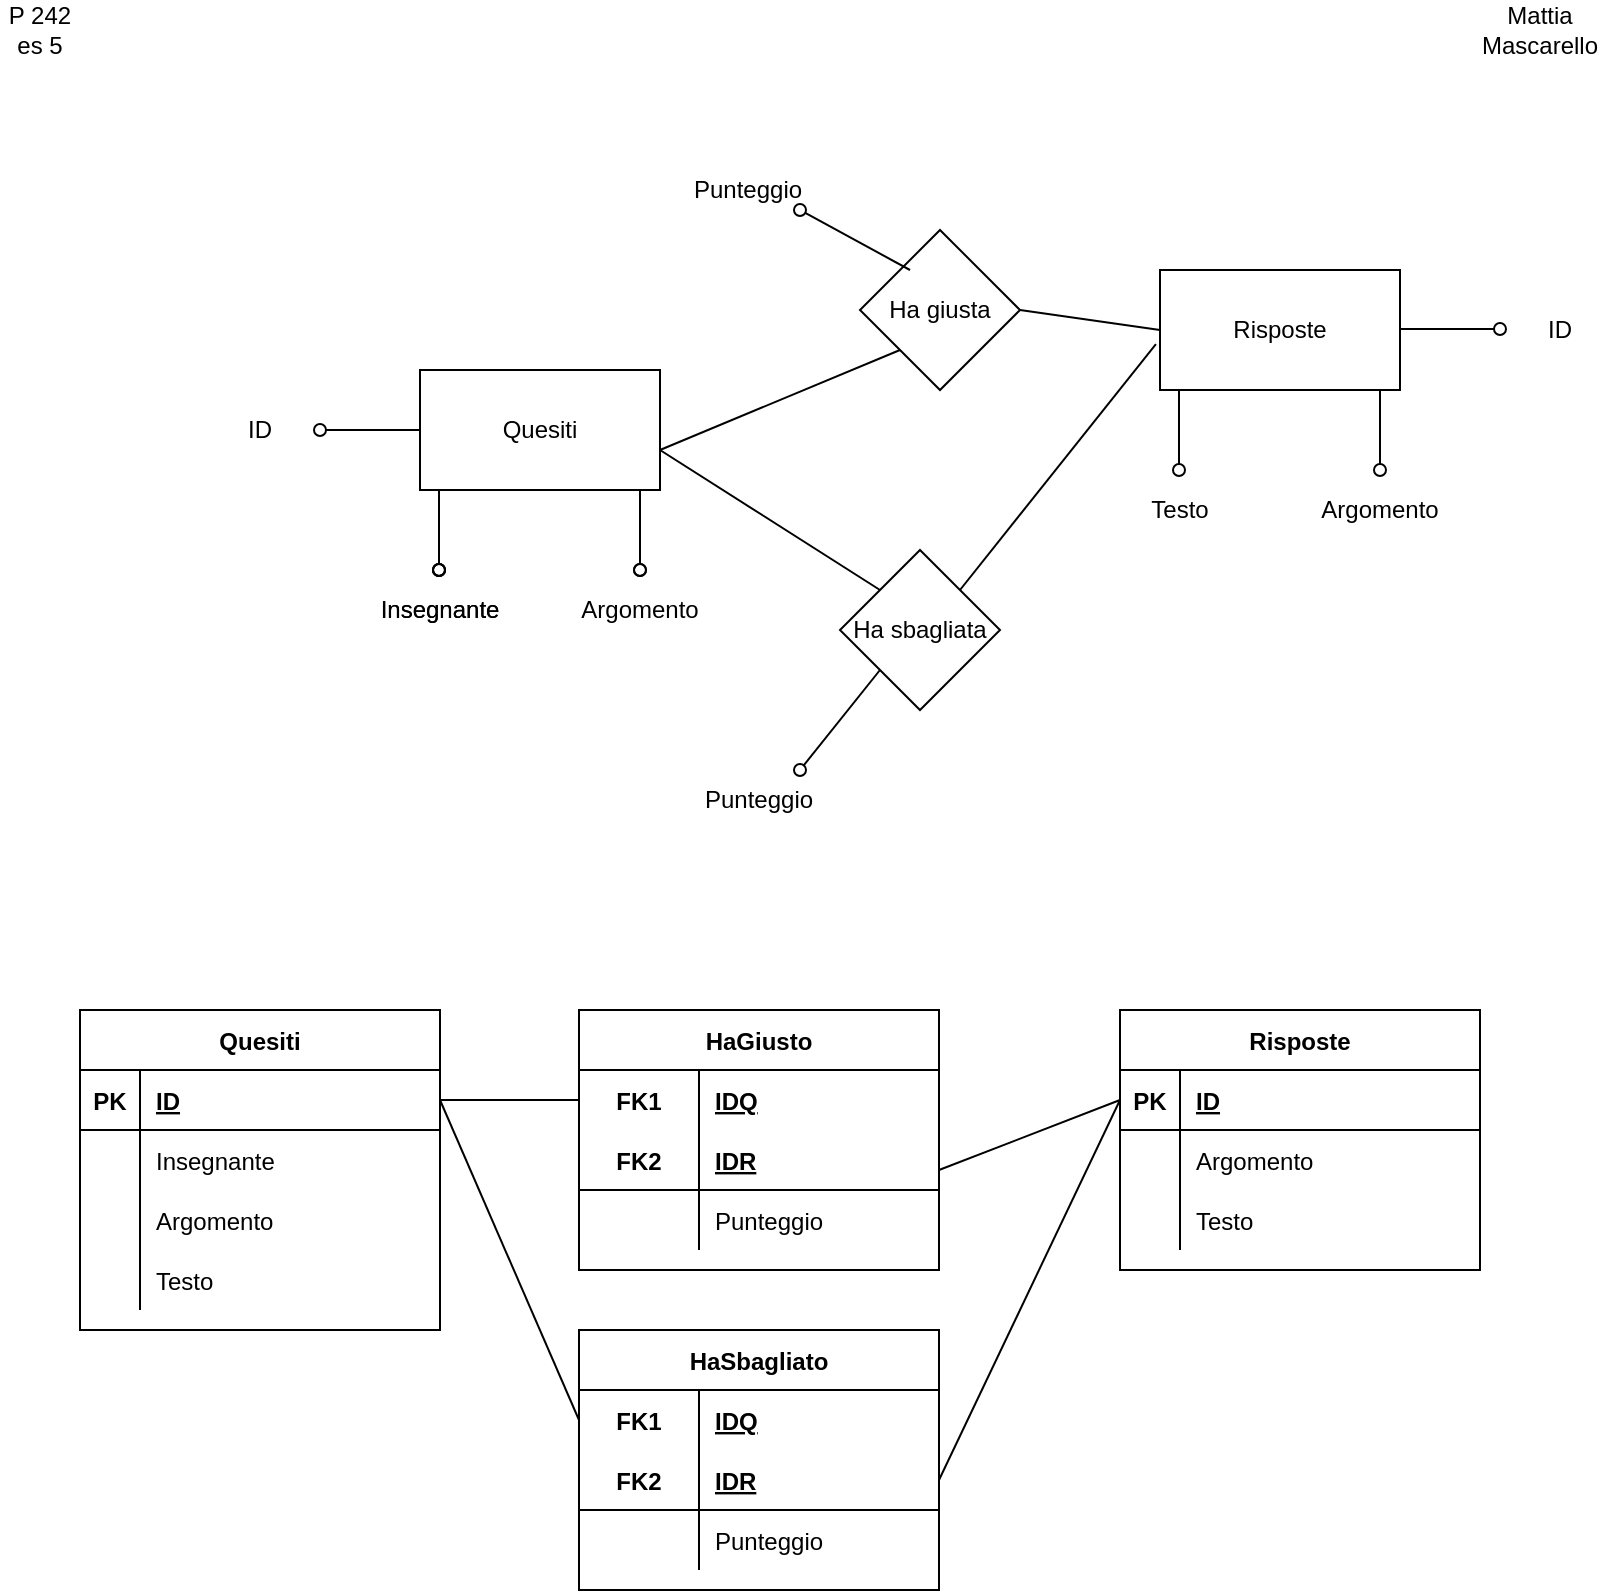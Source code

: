 <mxfile version="14.6.12" type="device"><diagram id="Z28WppcbpqPBc0EVkwqW" name="Page-1"><mxGraphModel dx="431" dy="700" grid="1" gridSize="10" guides="1" tooltips="1" connect="1" arrows="1" fold="1" page="1" pageScale="1" pageWidth="827" pageHeight="1169" math="0" shadow="0"><root><mxCell id="0"/><mxCell id="1" parent="0"/><mxCell id="6OZVVLIJ48r88DSdXdcy-1" value="Quesiti" style="rounded=0;whiteSpace=wrap;html=1;" vertex="1" parent="1"><mxGeometry x="230" y="200" width="120" height="60" as="geometry"/></mxCell><mxCell id="6OZVVLIJ48r88DSdXdcy-2" value="" style="endArrow=oval;html=1;endFill=0;" edge="1" parent="1"><mxGeometry width="50" height="50" relative="1" as="geometry"><mxPoint x="230" y="230" as="sourcePoint"/><mxPoint x="180" y="230" as="targetPoint"/></mxGeometry></mxCell><mxCell id="6OZVVLIJ48r88DSdXdcy-3" value="ID" style="text;html=1;strokeColor=none;fillColor=none;align=center;verticalAlign=middle;whiteSpace=wrap;rounded=0;" vertex="1" parent="1"><mxGeometry x="130" y="220" width="40" height="20" as="geometry"/></mxCell><mxCell id="6OZVVLIJ48r88DSdXdcy-4" value="" style="endArrow=oval;html=1;endFill=0;exitX=0.5;exitY=1;exitDx=0;exitDy=0;" edge="1" parent="1"><mxGeometry width="50" height="50" relative="1" as="geometry"><mxPoint x="239.5" y="260" as="sourcePoint"/><mxPoint x="239.5" y="300" as="targetPoint"/></mxGeometry></mxCell><mxCell id="6OZVVLIJ48r88DSdXdcy-5" value="Insegnante" style="text;html=1;strokeColor=none;fillColor=none;align=center;verticalAlign=middle;whiteSpace=wrap;rounded=0;" vertex="1" parent="1"><mxGeometry x="220" y="310" width="40" height="20" as="geometry"/></mxCell><mxCell id="6OZVVLIJ48r88DSdXdcy-7" value="" style="endArrow=oval;html=1;endFill=0;exitX=0.5;exitY=1;exitDx=0;exitDy=0;" edge="1" parent="1"><mxGeometry width="50" height="50" relative="1" as="geometry"><mxPoint x="340" y="260" as="sourcePoint"/><mxPoint x="340" y="300" as="targetPoint"/></mxGeometry></mxCell><mxCell id="6OZVVLIJ48r88DSdXdcy-8" value="Argomento" style="text;html=1;strokeColor=none;fillColor=none;align=center;verticalAlign=middle;whiteSpace=wrap;rounded=0;" vertex="1" parent="1"><mxGeometry x="320" y="310" width="40" height="20" as="geometry"/></mxCell><mxCell id="6OZVVLIJ48r88DSdXdcy-10" value="Ha giusta" style="rhombus;whiteSpace=wrap;html=1;" vertex="1" parent="1"><mxGeometry x="450" y="130" width="80" height="80" as="geometry"/></mxCell><mxCell id="6OZVVLIJ48r88DSdXdcy-11" value="Ha sbagliata" style="rhombus;whiteSpace=wrap;html=1;" vertex="1" parent="1"><mxGeometry x="440" y="290" width="80" height="80" as="geometry"/></mxCell><mxCell id="6OZVVLIJ48r88DSdXdcy-12" value="" style="endArrow=none;html=1;entryX=0;entryY=0;entryDx=0;entryDy=0;" edge="1" parent="1" target="6OZVVLIJ48r88DSdXdcy-11"><mxGeometry width="50" height="50" relative="1" as="geometry"><mxPoint x="350" y="240" as="sourcePoint"/><mxPoint x="400" y="205" as="targetPoint"/></mxGeometry></mxCell><mxCell id="6OZVVLIJ48r88DSdXdcy-13" value="" style="endArrow=none;html=1;entryX=0;entryY=1;entryDx=0;entryDy=0;" edge="1" parent="1" target="6OZVVLIJ48r88DSdXdcy-10"><mxGeometry width="50" height="50" relative="1" as="geometry"><mxPoint x="350" y="240" as="sourcePoint"/><mxPoint x="460" y="295" as="targetPoint"/></mxGeometry></mxCell><mxCell id="6OZVVLIJ48r88DSdXdcy-16" value="" style="endArrow=oval;html=1;endFill=0;" edge="1" parent="1"><mxGeometry width="50" height="50" relative="1" as="geometry"><mxPoint x="475" y="150" as="sourcePoint"/><mxPoint x="420" y="120" as="targetPoint"/></mxGeometry></mxCell><mxCell id="6OZVVLIJ48r88DSdXdcy-17" value="Punteggio" style="text;html=1;strokeColor=none;fillColor=none;align=center;verticalAlign=middle;whiteSpace=wrap;rounded=0;" vertex="1" parent="1"><mxGeometry x="374" y="100" width="40" height="20" as="geometry"/></mxCell><mxCell id="6OZVVLIJ48r88DSdXdcy-19" value="" style="endArrow=oval;html=1;endFill=0;exitX=0;exitY=1;exitDx=0;exitDy=0;" edge="1" parent="1" source="6OZVVLIJ48r88DSdXdcy-11"><mxGeometry width="50" height="50" relative="1" as="geometry"><mxPoint x="520" y="290" as="sourcePoint"/><mxPoint x="420" y="400" as="targetPoint"/></mxGeometry></mxCell><mxCell id="6OZVVLIJ48r88DSdXdcy-20" value="Punteggio" style="text;html=1;strokeColor=none;fillColor=none;align=center;verticalAlign=middle;whiteSpace=wrap;rounded=0;" vertex="1" parent="1"><mxGeometry x="374" y="410" width="51" height="10" as="geometry"/></mxCell><mxCell id="6OZVVLIJ48r88DSdXdcy-21" value="Risposte" style="rounded=0;whiteSpace=wrap;html=1;" vertex="1" parent="1"><mxGeometry x="600" y="150" width="120" height="60" as="geometry"/></mxCell><mxCell id="6OZVVLIJ48r88DSdXdcy-22" value="" style="endArrow=none;html=1;endFill=0;startArrow=oval;startFill=0;" edge="1" parent="1"><mxGeometry width="50" height="50" relative="1" as="geometry"><mxPoint x="770" y="179.5" as="sourcePoint"/><mxPoint x="720" y="179.5" as="targetPoint"/></mxGeometry></mxCell><mxCell id="6OZVVLIJ48r88DSdXdcy-23" value="ID" style="text;html=1;strokeColor=none;fillColor=none;align=center;verticalAlign=middle;whiteSpace=wrap;rounded=0;" vertex="1" parent="1"><mxGeometry x="780" y="170" width="40" height="20" as="geometry"/></mxCell><mxCell id="6OZVVLIJ48r88DSdXdcy-25" value="" style="endArrow=oval;html=1;endFill=0;exitX=0.5;exitY=1;exitDx=0;exitDy=0;" edge="1" parent="1"><mxGeometry width="50" height="50" relative="1" as="geometry"><mxPoint x="239.5" y="260" as="sourcePoint"/><mxPoint x="239.5" y="300" as="targetPoint"/></mxGeometry></mxCell><mxCell id="6OZVVLIJ48r88DSdXdcy-26" value="Insegnante" style="text;html=1;strokeColor=none;fillColor=none;align=center;verticalAlign=middle;whiteSpace=wrap;rounded=0;" vertex="1" parent="1"><mxGeometry x="220" y="310" width="40" height="20" as="geometry"/></mxCell><mxCell id="6OZVVLIJ48r88DSdXdcy-27" value="" style="endArrow=oval;html=1;endFill=0;exitX=0.5;exitY=1;exitDx=0;exitDy=0;" edge="1" parent="1"><mxGeometry width="50" height="50" relative="1" as="geometry"><mxPoint x="239.5" y="260" as="sourcePoint"/><mxPoint x="239.5" y="300" as="targetPoint"/></mxGeometry></mxCell><mxCell id="6OZVVLIJ48r88DSdXdcy-28" value="" style="endArrow=oval;html=1;endFill=0;exitX=0.5;exitY=1;exitDx=0;exitDy=0;" edge="1" parent="1"><mxGeometry width="50" height="50" relative="1" as="geometry"><mxPoint x="340" y="260" as="sourcePoint"/><mxPoint x="340" y="300" as="targetPoint"/></mxGeometry></mxCell><mxCell id="6OZVVLIJ48r88DSdXdcy-33" value="Argomento" style="text;html=1;strokeColor=none;fillColor=none;align=center;verticalAlign=middle;whiteSpace=wrap;rounded=0;" vertex="1" parent="1"><mxGeometry x="690" y="260" width="40" height="20" as="geometry"/></mxCell><mxCell id="6OZVVLIJ48r88DSdXdcy-34" value="Testo" style="text;html=1;strokeColor=none;fillColor=none;align=center;verticalAlign=middle;whiteSpace=wrap;rounded=0;" vertex="1" parent="1"><mxGeometry x="590" y="260" width="40" height="20" as="geometry"/></mxCell><mxCell id="6OZVVLIJ48r88DSdXdcy-35" value="" style="endArrow=oval;html=1;endFill=0;exitX=0.5;exitY=1;exitDx=0;exitDy=0;" edge="1" parent="1"><mxGeometry width="50" height="50" relative="1" as="geometry"><mxPoint x="609.5" y="210" as="sourcePoint"/><mxPoint x="609.5" y="250" as="targetPoint"/></mxGeometry></mxCell><mxCell id="6OZVVLIJ48r88DSdXdcy-36" value="" style="endArrow=oval;html=1;endFill=0;exitX=0.5;exitY=1;exitDx=0;exitDy=0;" edge="1" parent="1"><mxGeometry width="50" height="50" relative="1" as="geometry"><mxPoint x="710" y="210" as="sourcePoint"/><mxPoint x="710" y="250" as="targetPoint"/></mxGeometry></mxCell><mxCell id="6OZVVLIJ48r88DSdXdcy-37" value="" style="endArrow=none;html=1;entryX=0;entryY=0.5;entryDx=0;entryDy=0;" edge="1" parent="1" target="6OZVVLIJ48r88DSdXdcy-21"><mxGeometry width="50" height="50" relative="1" as="geometry"><mxPoint x="530" y="170" as="sourcePoint"/><mxPoint x="580" y="120" as="targetPoint"/></mxGeometry></mxCell><mxCell id="6OZVVLIJ48r88DSdXdcy-38" value="" style="endArrow=none;html=1;entryX=-0.017;entryY=0.617;entryDx=0;entryDy=0;entryPerimeter=0;" edge="1" parent="1" target="6OZVVLIJ48r88DSdXdcy-21"><mxGeometry width="50" height="50" relative="1" as="geometry"><mxPoint x="500" y="310" as="sourcePoint"/><mxPoint x="570" y="320" as="targetPoint"/></mxGeometry></mxCell><mxCell id="6OZVVLIJ48r88DSdXdcy-39" value="Quesiti" style="shape=table;startSize=30;container=1;collapsible=1;childLayout=tableLayout;fixedRows=1;rowLines=0;fontStyle=1;align=center;resizeLast=1;" vertex="1" parent="1"><mxGeometry x="60" y="520" width="180" height="160" as="geometry"/></mxCell><mxCell id="6OZVVLIJ48r88DSdXdcy-40" value="" style="shape=partialRectangle;collapsible=0;dropTarget=0;pointerEvents=0;fillColor=none;top=0;left=0;bottom=1;right=0;points=[[0,0.5],[1,0.5]];portConstraint=eastwest;" vertex="1" parent="6OZVVLIJ48r88DSdXdcy-39"><mxGeometry y="30" width="180" height="30" as="geometry"/></mxCell><mxCell id="6OZVVLIJ48r88DSdXdcy-41" value="PK" style="shape=partialRectangle;connectable=0;fillColor=none;top=0;left=0;bottom=0;right=0;fontStyle=1;overflow=hidden;" vertex="1" parent="6OZVVLIJ48r88DSdXdcy-40"><mxGeometry width="30" height="30" as="geometry"/></mxCell><mxCell id="6OZVVLIJ48r88DSdXdcy-42" value="ID" style="shape=partialRectangle;connectable=0;fillColor=none;top=0;left=0;bottom=0;right=0;align=left;spacingLeft=6;fontStyle=5;overflow=hidden;" vertex="1" parent="6OZVVLIJ48r88DSdXdcy-40"><mxGeometry x="30" width="150" height="30" as="geometry"/></mxCell><mxCell id="6OZVVLIJ48r88DSdXdcy-43" value="" style="shape=partialRectangle;collapsible=0;dropTarget=0;pointerEvents=0;fillColor=none;top=0;left=0;bottom=0;right=0;points=[[0,0.5],[1,0.5]];portConstraint=eastwest;" vertex="1" parent="6OZVVLIJ48r88DSdXdcy-39"><mxGeometry y="60" width="180" height="30" as="geometry"/></mxCell><mxCell id="6OZVVLIJ48r88DSdXdcy-44" value="" style="shape=partialRectangle;connectable=0;fillColor=none;top=0;left=0;bottom=0;right=0;editable=1;overflow=hidden;" vertex="1" parent="6OZVVLIJ48r88DSdXdcy-43"><mxGeometry width="30" height="30" as="geometry"/></mxCell><mxCell id="6OZVVLIJ48r88DSdXdcy-45" value="Insegnante" style="shape=partialRectangle;connectable=0;fillColor=none;top=0;left=0;bottom=0;right=0;align=left;spacingLeft=6;overflow=hidden;" vertex="1" parent="6OZVVLIJ48r88DSdXdcy-43"><mxGeometry x="30" width="150" height="30" as="geometry"/></mxCell><mxCell id="6OZVVLIJ48r88DSdXdcy-46" value="" style="shape=partialRectangle;collapsible=0;dropTarget=0;pointerEvents=0;fillColor=none;top=0;left=0;bottom=0;right=0;points=[[0,0.5],[1,0.5]];portConstraint=eastwest;" vertex="1" parent="6OZVVLIJ48r88DSdXdcy-39"><mxGeometry y="90" width="180" height="30" as="geometry"/></mxCell><mxCell id="6OZVVLIJ48r88DSdXdcy-47" value="" style="shape=partialRectangle;connectable=0;fillColor=none;top=0;left=0;bottom=0;right=0;editable=1;overflow=hidden;" vertex="1" parent="6OZVVLIJ48r88DSdXdcy-46"><mxGeometry width="30" height="30" as="geometry"/></mxCell><mxCell id="6OZVVLIJ48r88DSdXdcy-48" value="Argomento" style="shape=partialRectangle;connectable=0;fillColor=none;top=0;left=0;bottom=0;right=0;align=left;spacingLeft=6;overflow=hidden;" vertex="1" parent="6OZVVLIJ48r88DSdXdcy-46"><mxGeometry x="30" width="150" height="30" as="geometry"/></mxCell><mxCell id="6OZVVLIJ48r88DSdXdcy-49" value="" style="shape=partialRectangle;collapsible=0;dropTarget=0;pointerEvents=0;fillColor=none;top=0;left=0;bottom=0;right=0;points=[[0,0.5],[1,0.5]];portConstraint=eastwest;" vertex="1" parent="6OZVVLIJ48r88DSdXdcy-39"><mxGeometry y="120" width="180" height="30" as="geometry"/></mxCell><mxCell id="6OZVVLIJ48r88DSdXdcy-50" value="" style="shape=partialRectangle;connectable=0;fillColor=none;top=0;left=0;bottom=0;right=0;editable=1;overflow=hidden;" vertex="1" parent="6OZVVLIJ48r88DSdXdcy-49"><mxGeometry width="30" height="30" as="geometry"/></mxCell><mxCell id="6OZVVLIJ48r88DSdXdcy-51" value="Testo" style="shape=partialRectangle;connectable=0;fillColor=none;top=0;left=0;bottom=0;right=0;align=left;spacingLeft=6;overflow=hidden;" vertex="1" parent="6OZVVLIJ48r88DSdXdcy-49"><mxGeometry x="30" width="150" height="30" as="geometry"/></mxCell><mxCell id="6OZVVLIJ48r88DSdXdcy-86" value="HaGiusto" style="shape=table;startSize=30;container=1;collapsible=1;childLayout=tableLayout;fixedRows=1;rowLines=0;fontStyle=1;align=center;resizeLast=1;" vertex="1" parent="1"><mxGeometry x="309.5" y="520" width="180" height="130" as="geometry"><mxRectangle x="309.5" y="520" width="90" height="30" as="alternateBounds"/></mxGeometry></mxCell><mxCell id="6OZVVLIJ48r88DSdXdcy-87" value="" style="shape=partialRectangle;collapsible=0;dropTarget=0;pointerEvents=0;fillColor=none;top=0;left=0;bottom=0;right=0;points=[[0,0.5],[1,0.5]];portConstraint=eastwest;" vertex="1" parent="6OZVVLIJ48r88DSdXdcy-86"><mxGeometry y="30" width="180" height="30" as="geometry"/></mxCell><mxCell id="6OZVVLIJ48r88DSdXdcy-88" value="FK1" style="shape=partialRectangle;connectable=0;fillColor=none;top=0;left=0;bottom=0;right=0;fontStyle=1;overflow=hidden;" vertex="1" parent="6OZVVLIJ48r88DSdXdcy-87"><mxGeometry width="60" height="30" as="geometry"/></mxCell><mxCell id="6OZVVLIJ48r88DSdXdcy-89" value="IDQ" style="shape=partialRectangle;connectable=0;fillColor=none;top=0;left=0;bottom=0;right=0;align=left;spacingLeft=6;fontStyle=5;overflow=hidden;" vertex="1" parent="6OZVVLIJ48r88DSdXdcy-87"><mxGeometry x="60" width="120" height="30" as="geometry"/></mxCell><mxCell id="6OZVVLIJ48r88DSdXdcy-90" value="" style="shape=partialRectangle;collapsible=0;dropTarget=0;pointerEvents=0;fillColor=none;top=0;left=0;bottom=1;right=0;points=[[0,0.5],[1,0.5]];portConstraint=eastwest;" vertex="1" parent="6OZVVLIJ48r88DSdXdcy-86"><mxGeometry y="60" width="180" height="30" as="geometry"/></mxCell><mxCell id="6OZVVLIJ48r88DSdXdcy-91" value="FK2" style="shape=partialRectangle;connectable=0;fillColor=none;top=0;left=0;bottom=0;right=0;fontStyle=1;overflow=hidden;" vertex="1" parent="6OZVVLIJ48r88DSdXdcy-90"><mxGeometry width="60" height="30" as="geometry"/></mxCell><mxCell id="6OZVVLIJ48r88DSdXdcy-92" value="IDR" style="shape=partialRectangle;connectable=0;fillColor=none;top=0;left=0;bottom=0;right=0;align=left;spacingLeft=6;fontStyle=5;overflow=hidden;" vertex="1" parent="6OZVVLIJ48r88DSdXdcy-90"><mxGeometry x="60" width="120" height="30" as="geometry"/></mxCell><mxCell id="6OZVVLIJ48r88DSdXdcy-93" value="" style="shape=partialRectangle;collapsible=0;dropTarget=0;pointerEvents=0;fillColor=none;top=0;left=0;bottom=0;right=0;points=[[0,0.5],[1,0.5]];portConstraint=eastwest;" vertex="1" parent="6OZVVLIJ48r88DSdXdcy-86"><mxGeometry y="90" width="180" height="30" as="geometry"/></mxCell><mxCell id="6OZVVLIJ48r88DSdXdcy-94" value="" style="shape=partialRectangle;connectable=0;fillColor=none;top=0;left=0;bottom=0;right=0;editable=1;overflow=hidden;" vertex="1" parent="6OZVVLIJ48r88DSdXdcy-93"><mxGeometry width="60" height="30" as="geometry"/></mxCell><mxCell id="6OZVVLIJ48r88DSdXdcy-95" value="Punteggio" style="shape=partialRectangle;connectable=0;fillColor=none;top=0;left=0;bottom=0;right=0;align=left;spacingLeft=6;overflow=hidden;" vertex="1" parent="6OZVVLIJ48r88DSdXdcy-93"><mxGeometry x="60" width="120" height="30" as="geometry"/></mxCell><mxCell id="6OZVVLIJ48r88DSdXdcy-99" value="HaSbagliato" style="shape=table;startSize=30;container=1;collapsible=1;childLayout=tableLayout;fixedRows=1;rowLines=0;fontStyle=1;align=center;resizeLast=1;" vertex="1" parent="1"><mxGeometry x="309.5" y="680" width="180" height="130" as="geometry"/></mxCell><mxCell id="6OZVVLIJ48r88DSdXdcy-100" value="" style="shape=partialRectangle;collapsible=0;dropTarget=0;pointerEvents=0;fillColor=none;top=0;left=0;bottom=0;right=0;points=[[0,0.5],[1,0.5]];portConstraint=eastwest;" vertex="1" parent="6OZVVLIJ48r88DSdXdcy-99"><mxGeometry y="30" width="180" height="30" as="geometry"/></mxCell><mxCell id="6OZVVLIJ48r88DSdXdcy-101" value="FK1" style="shape=partialRectangle;connectable=0;fillColor=none;top=0;left=0;bottom=0;right=0;fontStyle=1;overflow=hidden;" vertex="1" parent="6OZVVLIJ48r88DSdXdcy-100"><mxGeometry width="60" height="30" as="geometry"/></mxCell><mxCell id="6OZVVLIJ48r88DSdXdcy-102" value="IDQ" style="shape=partialRectangle;connectable=0;fillColor=none;top=0;left=0;bottom=0;right=0;align=left;spacingLeft=6;fontStyle=5;overflow=hidden;" vertex="1" parent="6OZVVLIJ48r88DSdXdcy-100"><mxGeometry x="60" width="120" height="30" as="geometry"/></mxCell><mxCell id="6OZVVLIJ48r88DSdXdcy-103" value="" style="shape=partialRectangle;collapsible=0;dropTarget=0;pointerEvents=0;fillColor=none;top=0;left=0;bottom=1;right=0;points=[[0,0.5],[1,0.5]];portConstraint=eastwest;" vertex="1" parent="6OZVVLIJ48r88DSdXdcy-99"><mxGeometry y="60" width="180" height="30" as="geometry"/></mxCell><mxCell id="6OZVVLIJ48r88DSdXdcy-104" value="FK2" style="shape=partialRectangle;connectable=0;fillColor=none;top=0;left=0;bottom=0;right=0;fontStyle=1;overflow=hidden;" vertex="1" parent="6OZVVLIJ48r88DSdXdcy-103"><mxGeometry width="60" height="30" as="geometry"/></mxCell><mxCell id="6OZVVLIJ48r88DSdXdcy-105" value="IDR" style="shape=partialRectangle;connectable=0;fillColor=none;top=0;left=0;bottom=0;right=0;align=left;spacingLeft=6;fontStyle=5;overflow=hidden;" vertex="1" parent="6OZVVLIJ48r88DSdXdcy-103"><mxGeometry x="60" width="120" height="30" as="geometry"/></mxCell><mxCell id="6OZVVLIJ48r88DSdXdcy-106" value="" style="shape=partialRectangle;collapsible=0;dropTarget=0;pointerEvents=0;fillColor=none;top=0;left=0;bottom=0;right=0;points=[[0,0.5],[1,0.5]];portConstraint=eastwest;" vertex="1" parent="6OZVVLIJ48r88DSdXdcy-99"><mxGeometry y="90" width="180" height="30" as="geometry"/></mxCell><mxCell id="6OZVVLIJ48r88DSdXdcy-107" value="" style="shape=partialRectangle;connectable=0;fillColor=none;top=0;left=0;bottom=0;right=0;editable=1;overflow=hidden;" vertex="1" parent="6OZVVLIJ48r88DSdXdcy-106"><mxGeometry width="60" height="30" as="geometry"/></mxCell><mxCell id="6OZVVLIJ48r88DSdXdcy-108" value="Punteggio" style="shape=partialRectangle;connectable=0;fillColor=none;top=0;left=0;bottom=0;right=0;align=left;spacingLeft=6;overflow=hidden;" vertex="1" parent="6OZVVLIJ48r88DSdXdcy-106"><mxGeometry x="60" width="120" height="30" as="geometry"/></mxCell><mxCell id="6OZVVLIJ48r88DSdXdcy-109" value="Risposte" style="shape=table;startSize=30;container=1;collapsible=1;childLayout=tableLayout;fixedRows=1;rowLines=0;fontStyle=1;align=center;resizeLast=1;" vertex="1" parent="1"><mxGeometry x="580" y="520" width="180" height="130" as="geometry"/></mxCell><mxCell id="6OZVVLIJ48r88DSdXdcy-110" value="" style="shape=partialRectangle;collapsible=0;dropTarget=0;pointerEvents=0;fillColor=none;top=0;left=0;bottom=1;right=0;points=[[0,0.5],[1,0.5]];portConstraint=eastwest;" vertex="1" parent="6OZVVLIJ48r88DSdXdcy-109"><mxGeometry y="30" width="180" height="30" as="geometry"/></mxCell><mxCell id="6OZVVLIJ48r88DSdXdcy-111" value="PK" style="shape=partialRectangle;connectable=0;fillColor=none;top=0;left=0;bottom=0;right=0;fontStyle=1;overflow=hidden;" vertex="1" parent="6OZVVLIJ48r88DSdXdcy-110"><mxGeometry width="30" height="30" as="geometry"/></mxCell><mxCell id="6OZVVLIJ48r88DSdXdcy-112" value="ID" style="shape=partialRectangle;connectable=0;fillColor=none;top=0;left=0;bottom=0;right=0;align=left;spacingLeft=6;fontStyle=5;overflow=hidden;" vertex="1" parent="6OZVVLIJ48r88DSdXdcy-110"><mxGeometry x="30" width="150" height="30" as="geometry"/></mxCell><mxCell id="6OZVVLIJ48r88DSdXdcy-116" value="" style="shape=partialRectangle;collapsible=0;dropTarget=0;pointerEvents=0;fillColor=none;top=0;left=0;bottom=0;right=0;points=[[0,0.5],[1,0.5]];portConstraint=eastwest;" vertex="1" parent="6OZVVLIJ48r88DSdXdcy-109"><mxGeometry y="60" width="180" height="30" as="geometry"/></mxCell><mxCell id="6OZVVLIJ48r88DSdXdcy-117" value="" style="shape=partialRectangle;connectable=0;fillColor=none;top=0;left=0;bottom=0;right=0;editable=1;overflow=hidden;" vertex="1" parent="6OZVVLIJ48r88DSdXdcy-116"><mxGeometry width="30" height="30" as="geometry"/></mxCell><mxCell id="6OZVVLIJ48r88DSdXdcy-118" value="Argomento" style="shape=partialRectangle;connectable=0;fillColor=none;top=0;left=0;bottom=0;right=0;align=left;spacingLeft=6;overflow=hidden;" vertex="1" parent="6OZVVLIJ48r88DSdXdcy-116"><mxGeometry x="30" width="150" height="30" as="geometry"/></mxCell><mxCell id="6OZVVLIJ48r88DSdXdcy-119" value="" style="shape=partialRectangle;collapsible=0;dropTarget=0;pointerEvents=0;fillColor=none;top=0;left=0;bottom=0;right=0;points=[[0,0.5],[1,0.5]];portConstraint=eastwest;" vertex="1" parent="6OZVVLIJ48r88DSdXdcy-109"><mxGeometry y="90" width="180" height="30" as="geometry"/></mxCell><mxCell id="6OZVVLIJ48r88DSdXdcy-120" value="" style="shape=partialRectangle;connectable=0;fillColor=none;top=0;left=0;bottom=0;right=0;editable=1;overflow=hidden;" vertex="1" parent="6OZVVLIJ48r88DSdXdcy-119"><mxGeometry width="30" height="30" as="geometry"/></mxCell><mxCell id="6OZVVLIJ48r88DSdXdcy-121" value="Testo" style="shape=partialRectangle;connectable=0;fillColor=none;top=0;left=0;bottom=0;right=0;align=left;spacingLeft=6;overflow=hidden;" vertex="1" parent="6OZVVLIJ48r88DSdXdcy-119"><mxGeometry x="30" width="150" height="30" as="geometry"/></mxCell><mxCell id="6OZVVLIJ48r88DSdXdcy-122" value="" style="endArrow=none;html=1;rounded=0;entryX=0;entryY=0.5;entryDx=0;entryDy=0;exitX=1;exitY=0.5;exitDx=0;exitDy=0;" edge="1" parent="1" source="6OZVVLIJ48r88DSdXdcy-40" target="6OZVVLIJ48r88DSdXdcy-87"><mxGeometry relative="1" as="geometry"><mxPoint x="120" y="570" as="sourcePoint"/><mxPoint x="280" y="570" as="targetPoint"/></mxGeometry></mxCell><mxCell id="6OZVVLIJ48r88DSdXdcy-123" value="" style="endArrow=none;html=1;rounded=0;entryX=0;entryY=0.5;entryDx=0;entryDy=0;exitX=1;exitY=0.5;exitDx=0;exitDy=0;" edge="1" parent="1" source="6OZVVLIJ48r88DSdXdcy-40" target="6OZVVLIJ48r88DSdXdcy-100"><mxGeometry relative="1" as="geometry"><mxPoint x="250" y="575" as="sourcePoint"/><mxPoint x="319.5" y="575" as="targetPoint"/></mxGeometry></mxCell><mxCell id="6OZVVLIJ48r88DSdXdcy-124" value="" style="endArrow=none;html=1;rounded=0;entryX=0;entryY=0.5;entryDx=0;entryDy=0;exitX=1;exitY=0.5;exitDx=0;exitDy=0;" edge="1" parent="1" target="6OZVVLIJ48r88DSdXdcy-110"><mxGeometry relative="1" as="geometry"><mxPoint x="489.5" y="600" as="sourcePoint"/><mxPoint x="559" y="600" as="targetPoint"/></mxGeometry></mxCell><mxCell id="6OZVVLIJ48r88DSdXdcy-125" value="" style="endArrow=none;html=1;rounded=0;entryX=0;entryY=0.5;entryDx=0;entryDy=0;exitX=1;exitY=0.5;exitDx=0;exitDy=0;" edge="1" parent="1" source="6OZVVLIJ48r88DSdXdcy-103" target="6OZVVLIJ48r88DSdXdcy-110"><mxGeometry relative="1" as="geometry"><mxPoint x="480" y="760" as="sourcePoint"/><mxPoint x="549.5" y="760" as="targetPoint"/></mxGeometry></mxCell><mxCell id="6OZVVLIJ48r88DSdXdcy-126" value="P 242 es 5" style="text;html=1;strokeColor=none;fillColor=none;align=center;verticalAlign=middle;whiteSpace=wrap;rounded=0;" vertex="1" parent="1"><mxGeometry x="20" y="20" width="40" height="20" as="geometry"/></mxCell><mxCell id="6OZVVLIJ48r88DSdXdcy-127" value="Mattia Mascarello" style="text;html=1;strokeColor=none;fillColor=none;align=center;verticalAlign=middle;whiteSpace=wrap;rounded=0;" vertex="1" parent="1"><mxGeometry x="770" y="20" width="40" height="20" as="geometry"/></mxCell></root></mxGraphModel></diagram></mxfile>
